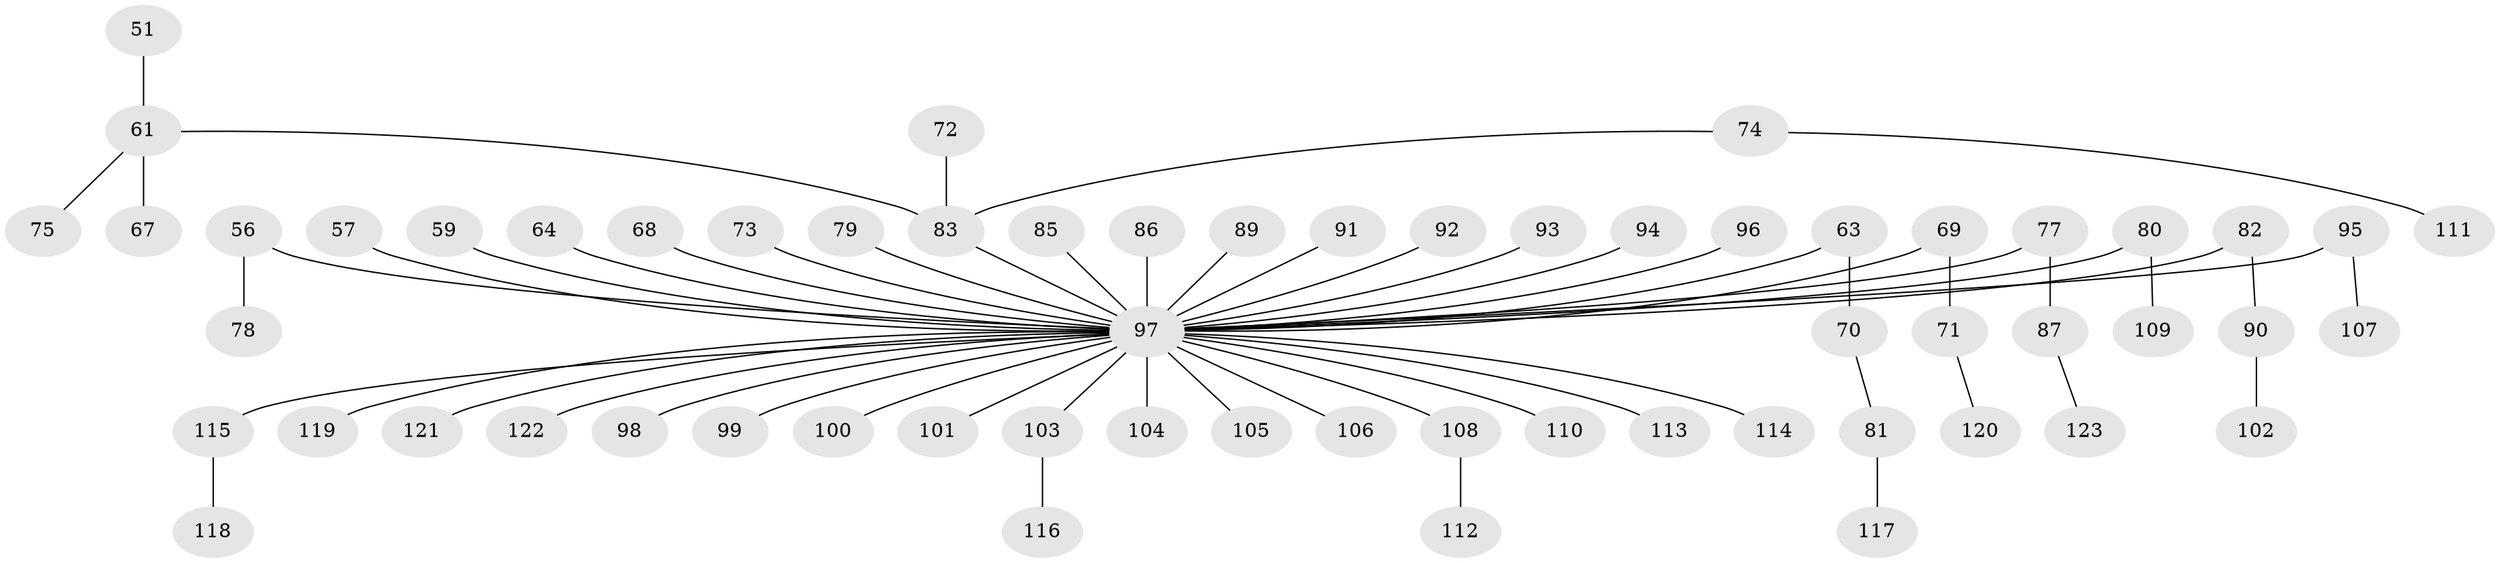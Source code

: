 // original degree distribution, {5: 0.04878048780487805, 6: 0.016260162601626018, 7: 0.008130081300813009, 4: 0.06504065040650407, 3: 0.0975609756097561, 2: 0.2682926829268293, 1: 0.4959349593495935}
// Generated by graph-tools (version 1.1) at 2025/52/03/09/25 04:52:47]
// undirected, 61 vertices, 60 edges
graph export_dot {
graph [start="1"]
  node [color=gray90,style=filled];
  51;
  56;
  57;
  59;
  61 [super="+32"];
  63;
  64;
  67;
  68;
  69;
  70;
  71;
  72 [super="+31+41"];
  73;
  74;
  75;
  77;
  78;
  79;
  80;
  81;
  82;
  83 [super="+18"];
  85;
  86;
  87;
  89;
  90;
  91;
  92;
  93;
  94;
  95;
  96;
  97 [super="+62+76+65+40+88+43+47+53"];
  98;
  99;
  100;
  101;
  102;
  103;
  104;
  105;
  106;
  107;
  108;
  109;
  110;
  111;
  112;
  113;
  114;
  115;
  116;
  117;
  118;
  119;
  120;
  121;
  122;
  123;
  51 -- 61;
  56 -- 78;
  56 -- 97;
  57 -- 97;
  59 -- 97;
  61 -- 67;
  61 -- 75;
  61 -- 83;
  63 -- 70;
  63 -- 97;
  64 -- 97;
  68 -- 97;
  69 -- 71;
  69 -- 97;
  70 -- 81;
  71 -- 120;
  72 -- 83;
  73 -- 97;
  74 -- 111;
  74 -- 83;
  77 -- 87;
  77 -- 97;
  79 -- 97;
  80 -- 109;
  80 -- 97;
  81 -- 117;
  82 -- 90;
  82 -- 97;
  83 -- 97;
  85 -- 97;
  86 -- 97;
  87 -- 123;
  89 -- 97;
  90 -- 102;
  91 -- 97;
  92 -- 97;
  93 -- 97;
  94 -- 97;
  95 -- 107;
  95 -- 97;
  96 -- 97;
  97 -- 113;
  97 -- 104;
  97 -- 121;
  97 -- 100;
  97 -- 103;
  97 -- 114;
  97 -- 98;
  97 -- 99;
  97 -- 101;
  97 -- 105;
  97 -- 106;
  97 -- 108;
  97 -- 110;
  97 -- 115;
  97 -- 119;
  97 -- 122;
  103 -- 116;
  108 -- 112;
  115 -- 118;
}
